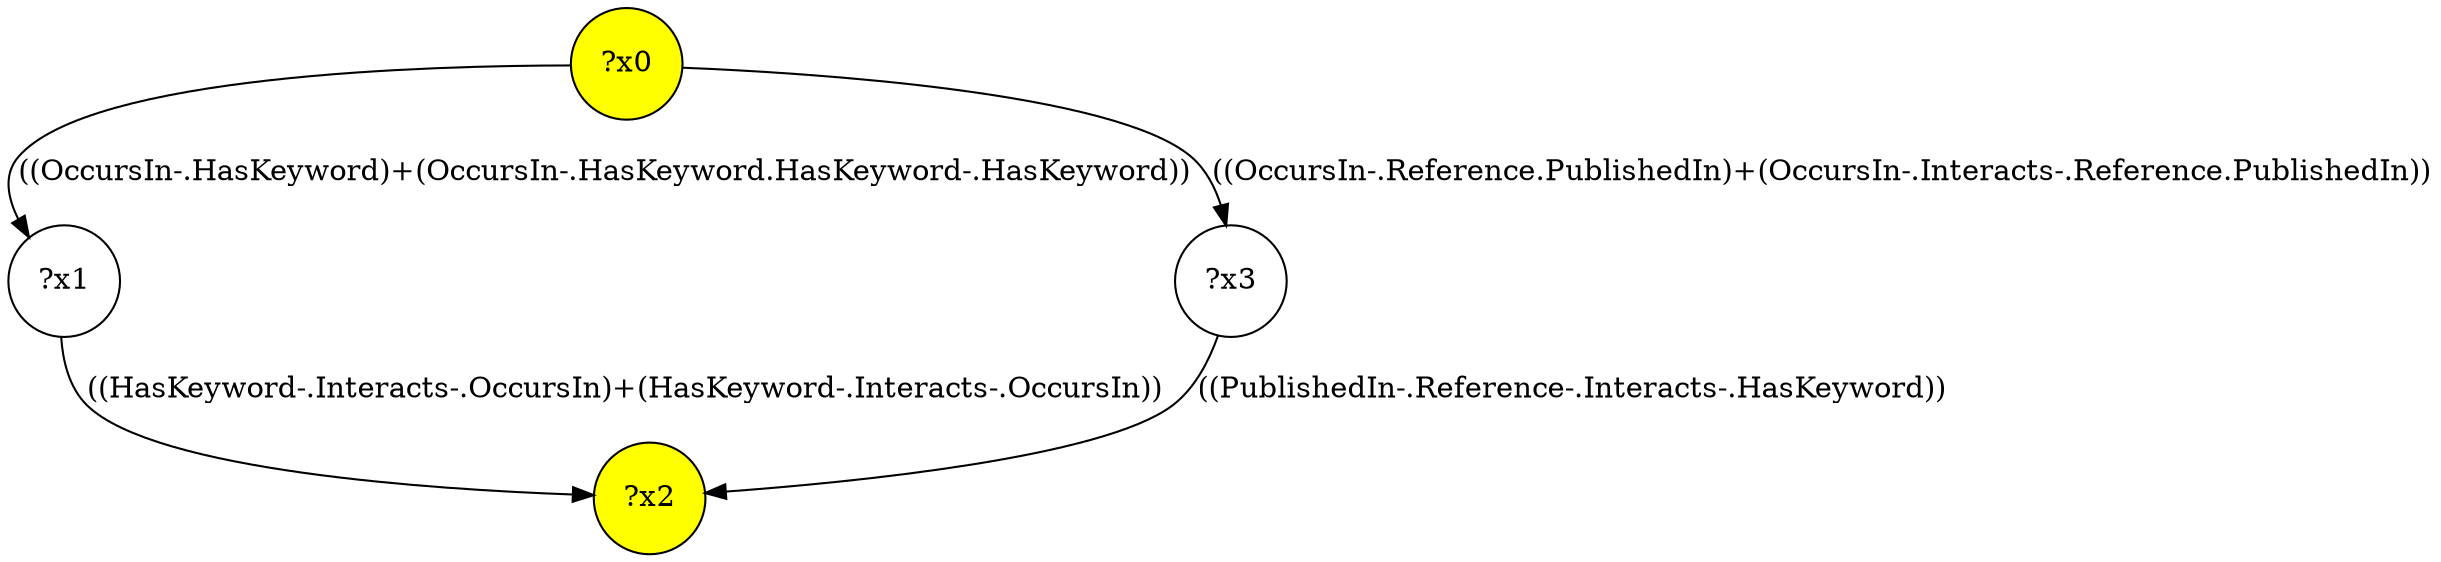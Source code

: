 digraph g {
	x0 [fillcolor="yellow", style="filled," shape=circle, label="?x0"];
	x2 [fillcolor="yellow", style="filled," shape=circle, label="?x2"];
	x1 [shape=circle, label="?x1"];
	x0 -> x1 [label="((OccursIn-.HasKeyword)+(OccursIn-.HasKeyword.HasKeyword-.HasKeyword))"];
	x1 -> x2 [label="((HasKeyword-.Interacts-.OccursIn)+(HasKeyword-.Interacts-.OccursIn))"];
	x3 [shape=circle, label="?x3"];
	x0 -> x3 [label="((OccursIn-.Reference.PublishedIn)+(OccursIn-.Interacts-.Reference.PublishedIn))"];
	x3 -> x2 [label="((PublishedIn-.Reference-.Interacts-.HasKeyword))"];
}
